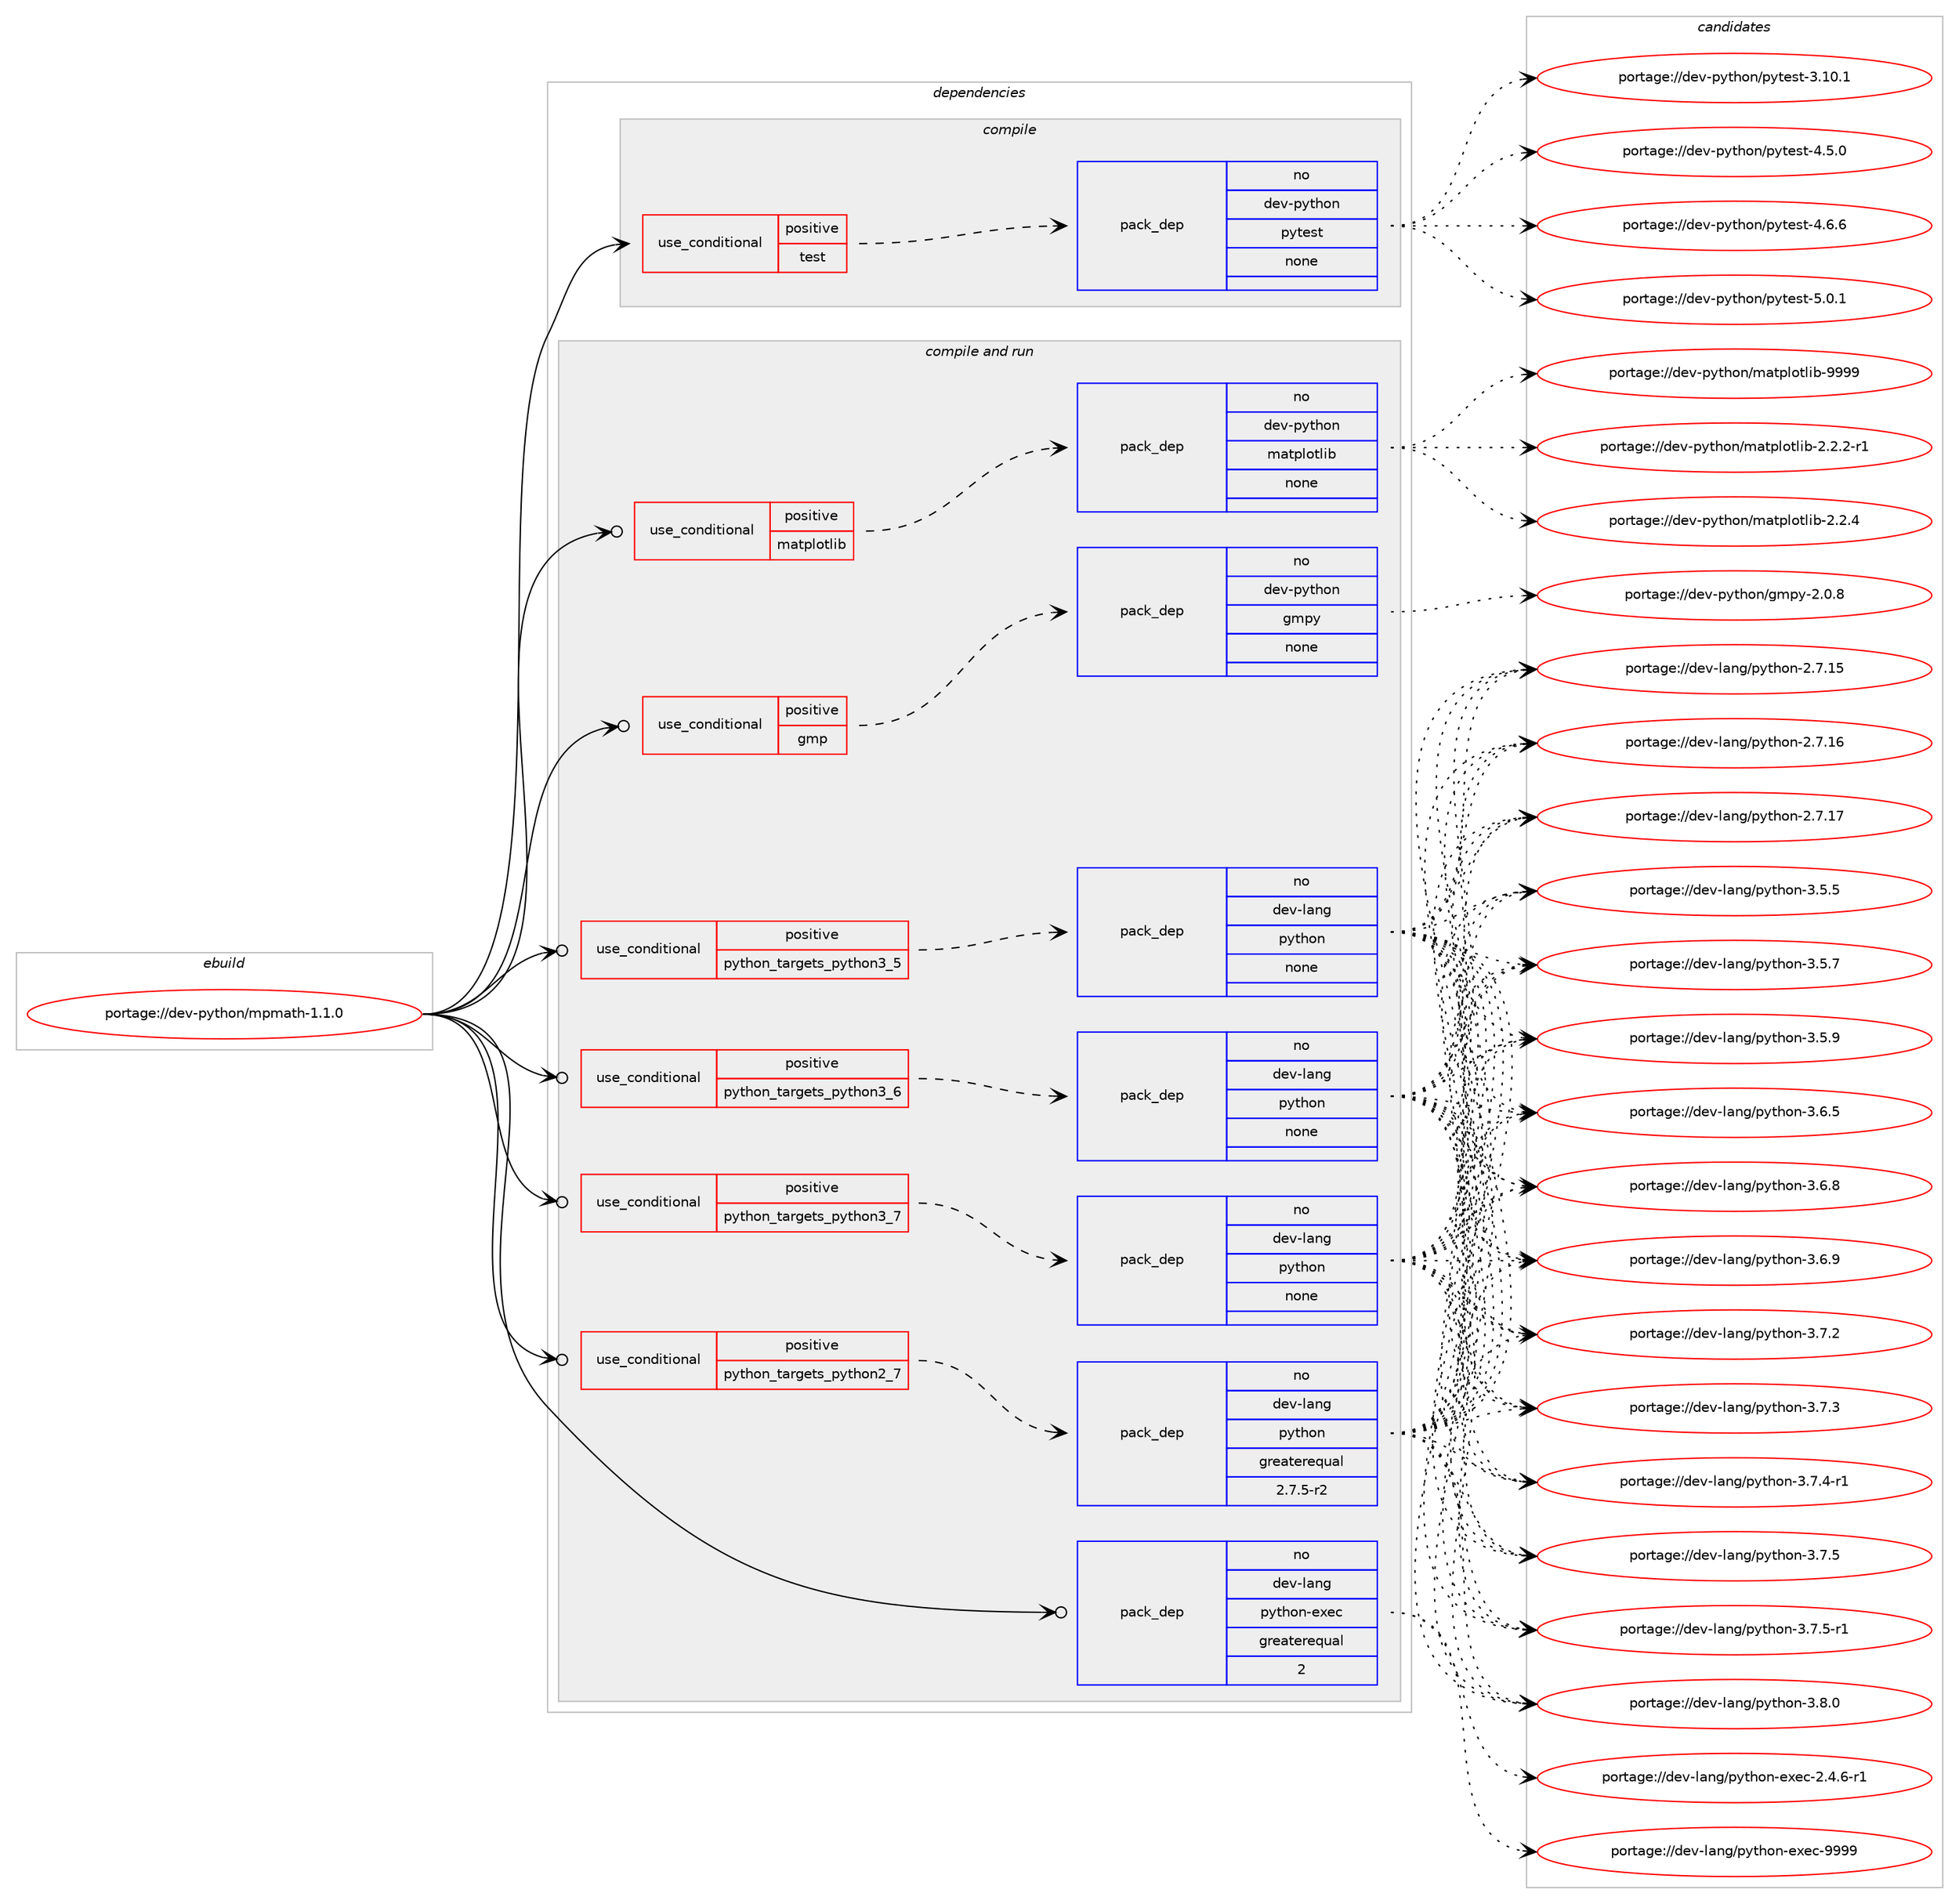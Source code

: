 digraph prolog {

# *************
# Graph options
# *************

newrank=true;
concentrate=true;
compound=true;
graph [rankdir=LR,fontname=Helvetica,fontsize=10,ranksep=1.5];#, ranksep=2.5, nodesep=0.2];
edge  [arrowhead=vee];
node  [fontname=Helvetica,fontsize=10];

# **********
# The ebuild
# **********

subgraph cluster_leftcol {
color=gray;
rank=same;
label=<<i>ebuild</i>>;
id [label="portage://dev-python/mpmath-1.1.0", color=red, width=4, href="../dev-python/mpmath-1.1.0.svg"];
}

# ****************
# The dependencies
# ****************

subgraph cluster_midcol {
color=gray;
label=<<i>dependencies</i>>;
subgraph cluster_compile {
fillcolor="#eeeeee";
style=filled;
label=<<i>compile</i>>;
subgraph cond31955 {
dependency150063 [label=<<TABLE BORDER="0" CELLBORDER="1" CELLSPACING="0" CELLPADDING="4"><TR><TD ROWSPAN="3" CELLPADDING="10">use_conditional</TD></TR><TR><TD>positive</TD></TR><TR><TD>test</TD></TR></TABLE>>, shape=none, color=red];
subgraph pack114782 {
dependency150064 [label=<<TABLE BORDER="0" CELLBORDER="1" CELLSPACING="0" CELLPADDING="4" WIDTH="220"><TR><TD ROWSPAN="6" CELLPADDING="30">pack_dep</TD></TR><TR><TD WIDTH="110">no</TD></TR><TR><TD>dev-python</TD></TR><TR><TD>pytest</TD></TR><TR><TD>none</TD></TR><TR><TD></TD></TR></TABLE>>, shape=none, color=blue];
}
dependency150063:e -> dependency150064:w [weight=20,style="dashed",arrowhead="vee"];
}
id:e -> dependency150063:w [weight=20,style="solid",arrowhead="vee"];
}
subgraph cluster_compileandrun {
fillcolor="#eeeeee";
style=filled;
label=<<i>compile and run</i>>;
subgraph cond31956 {
dependency150065 [label=<<TABLE BORDER="0" CELLBORDER="1" CELLSPACING="0" CELLPADDING="4"><TR><TD ROWSPAN="3" CELLPADDING="10">use_conditional</TD></TR><TR><TD>positive</TD></TR><TR><TD>gmp</TD></TR></TABLE>>, shape=none, color=red];
subgraph pack114783 {
dependency150066 [label=<<TABLE BORDER="0" CELLBORDER="1" CELLSPACING="0" CELLPADDING="4" WIDTH="220"><TR><TD ROWSPAN="6" CELLPADDING="30">pack_dep</TD></TR><TR><TD WIDTH="110">no</TD></TR><TR><TD>dev-python</TD></TR><TR><TD>gmpy</TD></TR><TR><TD>none</TD></TR><TR><TD></TD></TR></TABLE>>, shape=none, color=blue];
}
dependency150065:e -> dependency150066:w [weight=20,style="dashed",arrowhead="vee"];
}
id:e -> dependency150065:w [weight=20,style="solid",arrowhead="odotvee"];
subgraph cond31957 {
dependency150067 [label=<<TABLE BORDER="0" CELLBORDER="1" CELLSPACING="0" CELLPADDING="4"><TR><TD ROWSPAN="3" CELLPADDING="10">use_conditional</TD></TR><TR><TD>positive</TD></TR><TR><TD>matplotlib</TD></TR></TABLE>>, shape=none, color=red];
subgraph pack114784 {
dependency150068 [label=<<TABLE BORDER="0" CELLBORDER="1" CELLSPACING="0" CELLPADDING="4" WIDTH="220"><TR><TD ROWSPAN="6" CELLPADDING="30">pack_dep</TD></TR><TR><TD WIDTH="110">no</TD></TR><TR><TD>dev-python</TD></TR><TR><TD>matplotlib</TD></TR><TR><TD>none</TD></TR><TR><TD></TD></TR></TABLE>>, shape=none, color=blue];
}
dependency150067:e -> dependency150068:w [weight=20,style="dashed",arrowhead="vee"];
}
id:e -> dependency150067:w [weight=20,style="solid",arrowhead="odotvee"];
subgraph cond31958 {
dependency150069 [label=<<TABLE BORDER="0" CELLBORDER="1" CELLSPACING="0" CELLPADDING="4"><TR><TD ROWSPAN="3" CELLPADDING="10">use_conditional</TD></TR><TR><TD>positive</TD></TR><TR><TD>python_targets_python2_7</TD></TR></TABLE>>, shape=none, color=red];
subgraph pack114785 {
dependency150070 [label=<<TABLE BORDER="0" CELLBORDER="1" CELLSPACING="0" CELLPADDING="4" WIDTH="220"><TR><TD ROWSPAN="6" CELLPADDING="30">pack_dep</TD></TR><TR><TD WIDTH="110">no</TD></TR><TR><TD>dev-lang</TD></TR><TR><TD>python</TD></TR><TR><TD>greaterequal</TD></TR><TR><TD>2.7.5-r2</TD></TR></TABLE>>, shape=none, color=blue];
}
dependency150069:e -> dependency150070:w [weight=20,style="dashed",arrowhead="vee"];
}
id:e -> dependency150069:w [weight=20,style="solid",arrowhead="odotvee"];
subgraph cond31959 {
dependency150071 [label=<<TABLE BORDER="0" CELLBORDER="1" CELLSPACING="0" CELLPADDING="4"><TR><TD ROWSPAN="3" CELLPADDING="10">use_conditional</TD></TR><TR><TD>positive</TD></TR><TR><TD>python_targets_python3_5</TD></TR></TABLE>>, shape=none, color=red];
subgraph pack114786 {
dependency150072 [label=<<TABLE BORDER="0" CELLBORDER="1" CELLSPACING="0" CELLPADDING="4" WIDTH="220"><TR><TD ROWSPAN="6" CELLPADDING="30">pack_dep</TD></TR><TR><TD WIDTH="110">no</TD></TR><TR><TD>dev-lang</TD></TR><TR><TD>python</TD></TR><TR><TD>none</TD></TR><TR><TD></TD></TR></TABLE>>, shape=none, color=blue];
}
dependency150071:e -> dependency150072:w [weight=20,style="dashed",arrowhead="vee"];
}
id:e -> dependency150071:w [weight=20,style="solid",arrowhead="odotvee"];
subgraph cond31960 {
dependency150073 [label=<<TABLE BORDER="0" CELLBORDER="1" CELLSPACING="0" CELLPADDING="4"><TR><TD ROWSPAN="3" CELLPADDING="10">use_conditional</TD></TR><TR><TD>positive</TD></TR><TR><TD>python_targets_python3_6</TD></TR></TABLE>>, shape=none, color=red];
subgraph pack114787 {
dependency150074 [label=<<TABLE BORDER="0" CELLBORDER="1" CELLSPACING="0" CELLPADDING="4" WIDTH="220"><TR><TD ROWSPAN="6" CELLPADDING="30">pack_dep</TD></TR><TR><TD WIDTH="110">no</TD></TR><TR><TD>dev-lang</TD></TR><TR><TD>python</TD></TR><TR><TD>none</TD></TR><TR><TD></TD></TR></TABLE>>, shape=none, color=blue];
}
dependency150073:e -> dependency150074:w [weight=20,style="dashed",arrowhead="vee"];
}
id:e -> dependency150073:w [weight=20,style="solid",arrowhead="odotvee"];
subgraph cond31961 {
dependency150075 [label=<<TABLE BORDER="0" CELLBORDER="1" CELLSPACING="0" CELLPADDING="4"><TR><TD ROWSPAN="3" CELLPADDING="10">use_conditional</TD></TR><TR><TD>positive</TD></TR><TR><TD>python_targets_python3_7</TD></TR></TABLE>>, shape=none, color=red];
subgraph pack114788 {
dependency150076 [label=<<TABLE BORDER="0" CELLBORDER="1" CELLSPACING="0" CELLPADDING="4" WIDTH="220"><TR><TD ROWSPAN="6" CELLPADDING="30">pack_dep</TD></TR><TR><TD WIDTH="110">no</TD></TR><TR><TD>dev-lang</TD></TR><TR><TD>python</TD></TR><TR><TD>none</TD></TR><TR><TD></TD></TR></TABLE>>, shape=none, color=blue];
}
dependency150075:e -> dependency150076:w [weight=20,style="dashed",arrowhead="vee"];
}
id:e -> dependency150075:w [weight=20,style="solid",arrowhead="odotvee"];
subgraph pack114789 {
dependency150077 [label=<<TABLE BORDER="0" CELLBORDER="1" CELLSPACING="0" CELLPADDING="4" WIDTH="220"><TR><TD ROWSPAN="6" CELLPADDING="30">pack_dep</TD></TR><TR><TD WIDTH="110">no</TD></TR><TR><TD>dev-lang</TD></TR><TR><TD>python-exec</TD></TR><TR><TD>greaterequal</TD></TR><TR><TD>2</TD></TR></TABLE>>, shape=none, color=blue];
}
id:e -> dependency150077:w [weight=20,style="solid",arrowhead="odotvee"];
}
subgraph cluster_run {
fillcolor="#eeeeee";
style=filled;
label=<<i>run</i>>;
}
}

# **************
# The candidates
# **************

subgraph cluster_choices {
rank=same;
color=gray;
label=<<i>candidates</i>>;

subgraph choice114782 {
color=black;
nodesep=1;
choiceportage100101118451121211161041111104711212111610111511645514649484649 [label="portage://dev-python/pytest-3.10.1", color=red, width=4,href="../dev-python/pytest-3.10.1.svg"];
choiceportage1001011184511212111610411111047112121116101115116455246534648 [label="portage://dev-python/pytest-4.5.0", color=red, width=4,href="../dev-python/pytest-4.5.0.svg"];
choiceportage1001011184511212111610411111047112121116101115116455246544654 [label="portage://dev-python/pytest-4.6.6", color=red, width=4,href="../dev-python/pytest-4.6.6.svg"];
choiceportage1001011184511212111610411111047112121116101115116455346484649 [label="portage://dev-python/pytest-5.0.1", color=red, width=4,href="../dev-python/pytest-5.0.1.svg"];
dependency150064:e -> choiceportage100101118451121211161041111104711212111610111511645514649484649:w [style=dotted,weight="100"];
dependency150064:e -> choiceportage1001011184511212111610411111047112121116101115116455246534648:w [style=dotted,weight="100"];
dependency150064:e -> choiceportage1001011184511212111610411111047112121116101115116455246544654:w [style=dotted,weight="100"];
dependency150064:e -> choiceportage1001011184511212111610411111047112121116101115116455346484649:w [style=dotted,weight="100"];
}
subgraph choice114783 {
color=black;
nodesep=1;
choiceportage1001011184511212111610411111047103109112121455046484656 [label="portage://dev-python/gmpy-2.0.8", color=red, width=4,href="../dev-python/gmpy-2.0.8.svg"];
dependency150066:e -> choiceportage1001011184511212111610411111047103109112121455046484656:w [style=dotted,weight="100"];
}
subgraph choice114784 {
color=black;
nodesep=1;
choiceportage100101118451121211161041111104710997116112108111116108105984550465046504511449 [label="portage://dev-python/matplotlib-2.2.2-r1", color=red, width=4,href="../dev-python/matplotlib-2.2.2-r1.svg"];
choiceportage10010111845112121116104111110471099711611210811111610810598455046504652 [label="portage://dev-python/matplotlib-2.2.4", color=red, width=4,href="../dev-python/matplotlib-2.2.4.svg"];
choiceportage100101118451121211161041111104710997116112108111116108105984557575757 [label="portage://dev-python/matplotlib-9999", color=red, width=4,href="../dev-python/matplotlib-9999.svg"];
dependency150068:e -> choiceportage100101118451121211161041111104710997116112108111116108105984550465046504511449:w [style=dotted,weight="100"];
dependency150068:e -> choiceportage10010111845112121116104111110471099711611210811111610810598455046504652:w [style=dotted,weight="100"];
dependency150068:e -> choiceportage100101118451121211161041111104710997116112108111116108105984557575757:w [style=dotted,weight="100"];
}
subgraph choice114785 {
color=black;
nodesep=1;
choiceportage10010111845108971101034711212111610411111045504655464953 [label="portage://dev-lang/python-2.7.15", color=red, width=4,href="../dev-lang/python-2.7.15.svg"];
choiceportage10010111845108971101034711212111610411111045504655464954 [label="portage://dev-lang/python-2.7.16", color=red, width=4,href="../dev-lang/python-2.7.16.svg"];
choiceportage10010111845108971101034711212111610411111045504655464955 [label="portage://dev-lang/python-2.7.17", color=red, width=4,href="../dev-lang/python-2.7.17.svg"];
choiceportage100101118451089711010347112121116104111110455146534653 [label="portage://dev-lang/python-3.5.5", color=red, width=4,href="../dev-lang/python-3.5.5.svg"];
choiceportage100101118451089711010347112121116104111110455146534655 [label="portage://dev-lang/python-3.5.7", color=red, width=4,href="../dev-lang/python-3.5.7.svg"];
choiceportage100101118451089711010347112121116104111110455146534657 [label="portage://dev-lang/python-3.5.9", color=red, width=4,href="../dev-lang/python-3.5.9.svg"];
choiceportage100101118451089711010347112121116104111110455146544653 [label="portage://dev-lang/python-3.6.5", color=red, width=4,href="../dev-lang/python-3.6.5.svg"];
choiceportage100101118451089711010347112121116104111110455146544656 [label="portage://dev-lang/python-3.6.8", color=red, width=4,href="../dev-lang/python-3.6.8.svg"];
choiceportage100101118451089711010347112121116104111110455146544657 [label="portage://dev-lang/python-3.6.9", color=red, width=4,href="../dev-lang/python-3.6.9.svg"];
choiceportage100101118451089711010347112121116104111110455146554650 [label="portage://dev-lang/python-3.7.2", color=red, width=4,href="../dev-lang/python-3.7.2.svg"];
choiceportage100101118451089711010347112121116104111110455146554651 [label="portage://dev-lang/python-3.7.3", color=red, width=4,href="../dev-lang/python-3.7.3.svg"];
choiceportage1001011184510897110103471121211161041111104551465546524511449 [label="portage://dev-lang/python-3.7.4-r1", color=red, width=4,href="../dev-lang/python-3.7.4-r1.svg"];
choiceportage100101118451089711010347112121116104111110455146554653 [label="portage://dev-lang/python-3.7.5", color=red, width=4,href="../dev-lang/python-3.7.5.svg"];
choiceportage1001011184510897110103471121211161041111104551465546534511449 [label="portage://dev-lang/python-3.7.5-r1", color=red, width=4,href="../dev-lang/python-3.7.5-r1.svg"];
choiceportage100101118451089711010347112121116104111110455146564648 [label="portage://dev-lang/python-3.8.0", color=red, width=4,href="../dev-lang/python-3.8.0.svg"];
dependency150070:e -> choiceportage10010111845108971101034711212111610411111045504655464953:w [style=dotted,weight="100"];
dependency150070:e -> choiceportage10010111845108971101034711212111610411111045504655464954:w [style=dotted,weight="100"];
dependency150070:e -> choiceportage10010111845108971101034711212111610411111045504655464955:w [style=dotted,weight="100"];
dependency150070:e -> choiceportage100101118451089711010347112121116104111110455146534653:w [style=dotted,weight="100"];
dependency150070:e -> choiceportage100101118451089711010347112121116104111110455146534655:w [style=dotted,weight="100"];
dependency150070:e -> choiceportage100101118451089711010347112121116104111110455146534657:w [style=dotted,weight="100"];
dependency150070:e -> choiceportage100101118451089711010347112121116104111110455146544653:w [style=dotted,weight="100"];
dependency150070:e -> choiceportage100101118451089711010347112121116104111110455146544656:w [style=dotted,weight="100"];
dependency150070:e -> choiceportage100101118451089711010347112121116104111110455146544657:w [style=dotted,weight="100"];
dependency150070:e -> choiceportage100101118451089711010347112121116104111110455146554650:w [style=dotted,weight="100"];
dependency150070:e -> choiceportage100101118451089711010347112121116104111110455146554651:w [style=dotted,weight="100"];
dependency150070:e -> choiceportage1001011184510897110103471121211161041111104551465546524511449:w [style=dotted,weight="100"];
dependency150070:e -> choiceportage100101118451089711010347112121116104111110455146554653:w [style=dotted,weight="100"];
dependency150070:e -> choiceportage1001011184510897110103471121211161041111104551465546534511449:w [style=dotted,weight="100"];
dependency150070:e -> choiceportage100101118451089711010347112121116104111110455146564648:w [style=dotted,weight="100"];
}
subgraph choice114786 {
color=black;
nodesep=1;
choiceportage10010111845108971101034711212111610411111045504655464953 [label="portage://dev-lang/python-2.7.15", color=red, width=4,href="../dev-lang/python-2.7.15.svg"];
choiceportage10010111845108971101034711212111610411111045504655464954 [label="portage://dev-lang/python-2.7.16", color=red, width=4,href="../dev-lang/python-2.7.16.svg"];
choiceportage10010111845108971101034711212111610411111045504655464955 [label="portage://dev-lang/python-2.7.17", color=red, width=4,href="../dev-lang/python-2.7.17.svg"];
choiceportage100101118451089711010347112121116104111110455146534653 [label="portage://dev-lang/python-3.5.5", color=red, width=4,href="../dev-lang/python-3.5.5.svg"];
choiceportage100101118451089711010347112121116104111110455146534655 [label="portage://dev-lang/python-3.5.7", color=red, width=4,href="../dev-lang/python-3.5.7.svg"];
choiceportage100101118451089711010347112121116104111110455146534657 [label="portage://dev-lang/python-3.5.9", color=red, width=4,href="../dev-lang/python-3.5.9.svg"];
choiceportage100101118451089711010347112121116104111110455146544653 [label="portage://dev-lang/python-3.6.5", color=red, width=4,href="../dev-lang/python-3.6.5.svg"];
choiceportage100101118451089711010347112121116104111110455146544656 [label="portage://dev-lang/python-3.6.8", color=red, width=4,href="../dev-lang/python-3.6.8.svg"];
choiceportage100101118451089711010347112121116104111110455146544657 [label="portage://dev-lang/python-3.6.9", color=red, width=4,href="../dev-lang/python-3.6.9.svg"];
choiceportage100101118451089711010347112121116104111110455146554650 [label="portage://dev-lang/python-3.7.2", color=red, width=4,href="../dev-lang/python-3.7.2.svg"];
choiceportage100101118451089711010347112121116104111110455146554651 [label="portage://dev-lang/python-3.7.3", color=red, width=4,href="../dev-lang/python-3.7.3.svg"];
choiceportage1001011184510897110103471121211161041111104551465546524511449 [label="portage://dev-lang/python-3.7.4-r1", color=red, width=4,href="../dev-lang/python-3.7.4-r1.svg"];
choiceportage100101118451089711010347112121116104111110455146554653 [label="portage://dev-lang/python-3.7.5", color=red, width=4,href="../dev-lang/python-3.7.5.svg"];
choiceportage1001011184510897110103471121211161041111104551465546534511449 [label="portage://dev-lang/python-3.7.5-r1", color=red, width=4,href="../dev-lang/python-3.7.5-r1.svg"];
choiceportage100101118451089711010347112121116104111110455146564648 [label="portage://dev-lang/python-3.8.0", color=red, width=4,href="../dev-lang/python-3.8.0.svg"];
dependency150072:e -> choiceportage10010111845108971101034711212111610411111045504655464953:w [style=dotted,weight="100"];
dependency150072:e -> choiceportage10010111845108971101034711212111610411111045504655464954:w [style=dotted,weight="100"];
dependency150072:e -> choiceportage10010111845108971101034711212111610411111045504655464955:w [style=dotted,weight="100"];
dependency150072:e -> choiceportage100101118451089711010347112121116104111110455146534653:w [style=dotted,weight="100"];
dependency150072:e -> choiceportage100101118451089711010347112121116104111110455146534655:w [style=dotted,weight="100"];
dependency150072:e -> choiceportage100101118451089711010347112121116104111110455146534657:w [style=dotted,weight="100"];
dependency150072:e -> choiceportage100101118451089711010347112121116104111110455146544653:w [style=dotted,weight="100"];
dependency150072:e -> choiceportage100101118451089711010347112121116104111110455146544656:w [style=dotted,weight="100"];
dependency150072:e -> choiceportage100101118451089711010347112121116104111110455146544657:w [style=dotted,weight="100"];
dependency150072:e -> choiceportage100101118451089711010347112121116104111110455146554650:w [style=dotted,weight="100"];
dependency150072:e -> choiceportage100101118451089711010347112121116104111110455146554651:w [style=dotted,weight="100"];
dependency150072:e -> choiceportage1001011184510897110103471121211161041111104551465546524511449:w [style=dotted,weight="100"];
dependency150072:e -> choiceportage100101118451089711010347112121116104111110455146554653:w [style=dotted,weight="100"];
dependency150072:e -> choiceportage1001011184510897110103471121211161041111104551465546534511449:w [style=dotted,weight="100"];
dependency150072:e -> choiceportage100101118451089711010347112121116104111110455146564648:w [style=dotted,weight="100"];
}
subgraph choice114787 {
color=black;
nodesep=1;
choiceportage10010111845108971101034711212111610411111045504655464953 [label="portage://dev-lang/python-2.7.15", color=red, width=4,href="../dev-lang/python-2.7.15.svg"];
choiceportage10010111845108971101034711212111610411111045504655464954 [label="portage://dev-lang/python-2.7.16", color=red, width=4,href="../dev-lang/python-2.7.16.svg"];
choiceportage10010111845108971101034711212111610411111045504655464955 [label="portage://dev-lang/python-2.7.17", color=red, width=4,href="../dev-lang/python-2.7.17.svg"];
choiceportage100101118451089711010347112121116104111110455146534653 [label="portage://dev-lang/python-3.5.5", color=red, width=4,href="../dev-lang/python-3.5.5.svg"];
choiceportage100101118451089711010347112121116104111110455146534655 [label="portage://dev-lang/python-3.5.7", color=red, width=4,href="../dev-lang/python-3.5.7.svg"];
choiceportage100101118451089711010347112121116104111110455146534657 [label="portage://dev-lang/python-3.5.9", color=red, width=4,href="../dev-lang/python-3.5.9.svg"];
choiceportage100101118451089711010347112121116104111110455146544653 [label="portage://dev-lang/python-3.6.5", color=red, width=4,href="../dev-lang/python-3.6.5.svg"];
choiceportage100101118451089711010347112121116104111110455146544656 [label="portage://dev-lang/python-3.6.8", color=red, width=4,href="../dev-lang/python-3.6.8.svg"];
choiceportage100101118451089711010347112121116104111110455146544657 [label="portage://dev-lang/python-3.6.9", color=red, width=4,href="../dev-lang/python-3.6.9.svg"];
choiceportage100101118451089711010347112121116104111110455146554650 [label="portage://dev-lang/python-3.7.2", color=red, width=4,href="../dev-lang/python-3.7.2.svg"];
choiceportage100101118451089711010347112121116104111110455146554651 [label="portage://dev-lang/python-3.7.3", color=red, width=4,href="../dev-lang/python-3.7.3.svg"];
choiceportage1001011184510897110103471121211161041111104551465546524511449 [label="portage://dev-lang/python-3.7.4-r1", color=red, width=4,href="../dev-lang/python-3.7.4-r1.svg"];
choiceportage100101118451089711010347112121116104111110455146554653 [label="portage://dev-lang/python-3.7.5", color=red, width=4,href="../dev-lang/python-3.7.5.svg"];
choiceportage1001011184510897110103471121211161041111104551465546534511449 [label="portage://dev-lang/python-3.7.5-r1", color=red, width=4,href="../dev-lang/python-3.7.5-r1.svg"];
choiceportage100101118451089711010347112121116104111110455146564648 [label="portage://dev-lang/python-3.8.0", color=red, width=4,href="../dev-lang/python-3.8.0.svg"];
dependency150074:e -> choiceportage10010111845108971101034711212111610411111045504655464953:w [style=dotted,weight="100"];
dependency150074:e -> choiceportage10010111845108971101034711212111610411111045504655464954:w [style=dotted,weight="100"];
dependency150074:e -> choiceportage10010111845108971101034711212111610411111045504655464955:w [style=dotted,weight="100"];
dependency150074:e -> choiceportage100101118451089711010347112121116104111110455146534653:w [style=dotted,weight="100"];
dependency150074:e -> choiceportage100101118451089711010347112121116104111110455146534655:w [style=dotted,weight="100"];
dependency150074:e -> choiceportage100101118451089711010347112121116104111110455146534657:w [style=dotted,weight="100"];
dependency150074:e -> choiceportage100101118451089711010347112121116104111110455146544653:w [style=dotted,weight="100"];
dependency150074:e -> choiceportage100101118451089711010347112121116104111110455146544656:w [style=dotted,weight="100"];
dependency150074:e -> choiceportage100101118451089711010347112121116104111110455146544657:w [style=dotted,weight="100"];
dependency150074:e -> choiceportage100101118451089711010347112121116104111110455146554650:w [style=dotted,weight="100"];
dependency150074:e -> choiceportage100101118451089711010347112121116104111110455146554651:w [style=dotted,weight="100"];
dependency150074:e -> choiceportage1001011184510897110103471121211161041111104551465546524511449:w [style=dotted,weight="100"];
dependency150074:e -> choiceportage100101118451089711010347112121116104111110455146554653:w [style=dotted,weight="100"];
dependency150074:e -> choiceportage1001011184510897110103471121211161041111104551465546534511449:w [style=dotted,weight="100"];
dependency150074:e -> choiceportage100101118451089711010347112121116104111110455146564648:w [style=dotted,weight="100"];
}
subgraph choice114788 {
color=black;
nodesep=1;
choiceportage10010111845108971101034711212111610411111045504655464953 [label="portage://dev-lang/python-2.7.15", color=red, width=4,href="../dev-lang/python-2.7.15.svg"];
choiceportage10010111845108971101034711212111610411111045504655464954 [label="portage://dev-lang/python-2.7.16", color=red, width=4,href="../dev-lang/python-2.7.16.svg"];
choiceportage10010111845108971101034711212111610411111045504655464955 [label="portage://dev-lang/python-2.7.17", color=red, width=4,href="../dev-lang/python-2.7.17.svg"];
choiceportage100101118451089711010347112121116104111110455146534653 [label="portage://dev-lang/python-3.5.5", color=red, width=4,href="../dev-lang/python-3.5.5.svg"];
choiceportage100101118451089711010347112121116104111110455146534655 [label="portage://dev-lang/python-3.5.7", color=red, width=4,href="../dev-lang/python-3.5.7.svg"];
choiceportage100101118451089711010347112121116104111110455146534657 [label="portage://dev-lang/python-3.5.9", color=red, width=4,href="../dev-lang/python-3.5.9.svg"];
choiceportage100101118451089711010347112121116104111110455146544653 [label="portage://dev-lang/python-3.6.5", color=red, width=4,href="../dev-lang/python-3.6.5.svg"];
choiceportage100101118451089711010347112121116104111110455146544656 [label="portage://dev-lang/python-3.6.8", color=red, width=4,href="../dev-lang/python-3.6.8.svg"];
choiceportage100101118451089711010347112121116104111110455146544657 [label="portage://dev-lang/python-3.6.9", color=red, width=4,href="../dev-lang/python-3.6.9.svg"];
choiceportage100101118451089711010347112121116104111110455146554650 [label="portage://dev-lang/python-3.7.2", color=red, width=4,href="../dev-lang/python-3.7.2.svg"];
choiceportage100101118451089711010347112121116104111110455146554651 [label="portage://dev-lang/python-3.7.3", color=red, width=4,href="../dev-lang/python-3.7.3.svg"];
choiceportage1001011184510897110103471121211161041111104551465546524511449 [label="portage://dev-lang/python-3.7.4-r1", color=red, width=4,href="../dev-lang/python-3.7.4-r1.svg"];
choiceportage100101118451089711010347112121116104111110455146554653 [label="portage://dev-lang/python-3.7.5", color=red, width=4,href="../dev-lang/python-3.7.5.svg"];
choiceportage1001011184510897110103471121211161041111104551465546534511449 [label="portage://dev-lang/python-3.7.5-r1", color=red, width=4,href="../dev-lang/python-3.7.5-r1.svg"];
choiceportage100101118451089711010347112121116104111110455146564648 [label="portage://dev-lang/python-3.8.0", color=red, width=4,href="../dev-lang/python-3.8.0.svg"];
dependency150076:e -> choiceportage10010111845108971101034711212111610411111045504655464953:w [style=dotted,weight="100"];
dependency150076:e -> choiceportage10010111845108971101034711212111610411111045504655464954:w [style=dotted,weight="100"];
dependency150076:e -> choiceportage10010111845108971101034711212111610411111045504655464955:w [style=dotted,weight="100"];
dependency150076:e -> choiceportage100101118451089711010347112121116104111110455146534653:w [style=dotted,weight="100"];
dependency150076:e -> choiceportage100101118451089711010347112121116104111110455146534655:w [style=dotted,weight="100"];
dependency150076:e -> choiceportage100101118451089711010347112121116104111110455146534657:w [style=dotted,weight="100"];
dependency150076:e -> choiceportage100101118451089711010347112121116104111110455146544653:w [style=dotted,weight="100"];
dependency150076:e -> choiceportage100101118451089711010347112121116104111110455146544656:w [style=dotted,weight="100"];
dependency150076:e -> choiceportage100101118451089711010347112121116104111110455146544657:w [style=dotted,weight="100"];
dependency150076:e -> choiceportage100101118451089711010347112121116104111110455146554650:w [style=dotted,weight="100"];
dependency150076:e -> choiceportage100101118451089711010347112121116104111110455146554651:w [style=dotted,weight="100"];
dependency150076:e -> choiceportage1001011184510897110103471121211161041111104551465546524511449:w [style=dotted,weight="100"];
dependency150076:e -> choiceportage100101118451089711010347112121116104111110455146554653:w [style=dotted,weight="100"];
dependency150076:e -> choiceportage1001011184510897110103471121211161041111104551465546534511449:w [style=dotted,weight="100"];
dependency150076:e -> choiceportage100101118451089711010347112121116104111110455146564648:w [style=dotted,weight="100"];
}
subgraph choice114789 {
color=black;
nodesep=1;
choiceportage10010111845108971101034711212111610411111045101120101994550465246544511449 [label="portage://dev-lang/python-exec-2.4.6-r1", color=red, width=4,href="../dev-lang/python-exec-2.4.6-r1.svg"];
choiceportage10010111845108971101034711212111610411111045101120101994557575757 [label="portage://dev-lang/python-exec-9999", color=red, width=4,href="../dev-lang/python-exec-9999.svg"];
dependency150077:e -> choiceportage10010111845108971101034711212111610411111045101120101994550465246544511449:w [style=dotted,weight="100"];
dependency150077:e -> choiceportage10010111845108971101034711212111610411111045101120101994557575757:w [style=dotted,weight="100"];
}
}

}
